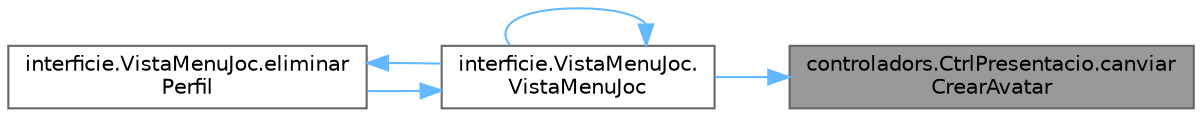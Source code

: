 digraph "controladors.CtrlPresentacio.canviarCrearAvatar"
{
 // INTERACTIVE_SVG=YES
 // LATEX_PDF_SIZE
  bgcolor="transparent";
  edge [fontname=Helvetica,fontsize=10,labelfontname=Helvetica,labelfontsize=10];
  node [fontname=Helvetica,fontsize=10,shape=box,height=0.2,width=0.4];
  rankdir="RL";
  Node1 [id="Node000001",label="controladors.CtrlPresentacio.canviar\lCrearAvatar",height=0.2,width=0.4,color="gray40", fillcolor="grey60", style="filled", fontcolor="black",tooltip="Canvia la vista actual a VistaCrearAvatar."];
  Node1 -> Node2 [id="edge1_Node000001_Node000002",dir="back",color="steelblue1",style="solid",tooltip=" "];
  Node2 [id="Node000002",label="interficie.VistaMenuJoc.\lVistaMenuJoc",height=0.2,width=0.4,color="grey40", fillcolor="white", style="filled",URL="$classinterficie_1_1_vista_menu_joc.html#afab63b4d82b26b00b711c7a5473d7707",tooltip="Constructor de la classe VistaMenuJoc."];
  Node2 -> Node3 [id="edge2_Node000002_Node000003",dir="back",color="steelblue1",style="solid",tooltip=" "];
  Node3 [id="Node000003",label="interficie.VistaMenuJoc.eliminar\lPerfil",height=0.2,width=0.4,color="grey40", fillcolor="white", style="filled",URL="$classinterficie_1_1_vista_menu_joc.html#a357d2c3488fc972b443bb25cf44c8d1b",tooltip="Lògica per eliminar el perfil."];
  Node3 -> Node2 [id="edge3_Node000003_Node000002",dir="back",color="steelblue1",style="solid",tooltip=" "];
  Node2 -> Node2 [id="edge4_Node000002_Node000002",dir="back",color="steelblue1",style="solid",tooltip=" "];
}
